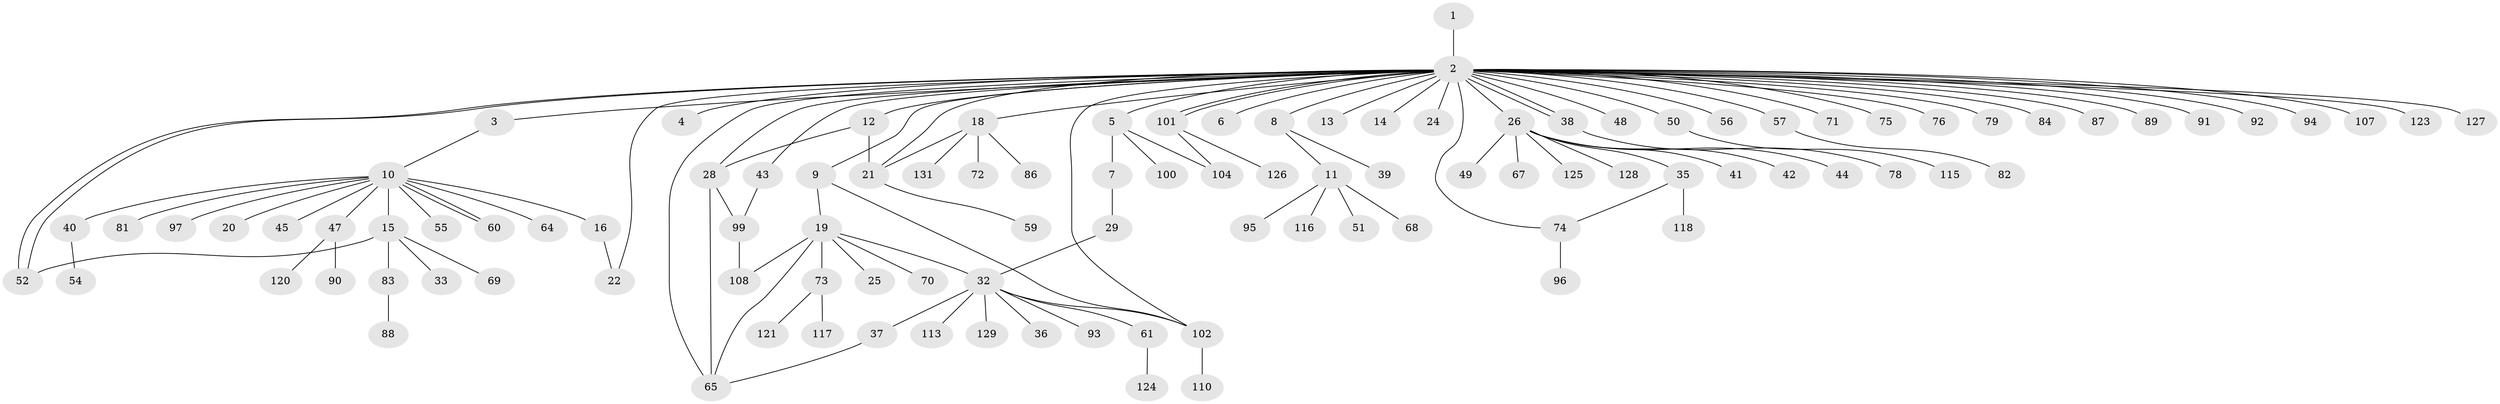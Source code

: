 // original degree distribution, {1: 0.6030534351145038, 44: 0.007633587786259542, 2: 0.15267175572519084, 5: 0.030534351145038167, 3: 0.10687022900763359, 14: 0.007633587786259542, 6: 0.007633587786259542, 4: 0.06870229007633588, 7: 0.007633587786259542, 10: 0.007633587786259542}
// Generated by graph-tools (version 1.1) at 2025/11/02/27/25 16:11:15]
// undirected, 105 vertices, 123 edges
graph export_dot {
graph [start="1"]
  node [color=gray90,style=filled];
  1;
  2 [super="+27"];
  3;
  4;
  5 [super="+111"];
  6;
  7 [super="+34"];
  8;
  9 [super="+31"];
  10 [super="+106"];
  11 [super="+63"];
  12 [super="+66"];
  13;
  14;
  15 [super="+77"];
  16 [super="+17"];
  18 [super="+23"];
  19 [super="+62"];
  20;
  21 [super="+58"];
  22;
  24;
  25;
  26 [super="+30"];
  28;
  29;
  32 [super="+114"];
  33;
  35;
  36;
  37 [super="+103"];
  38;
  39;
  40 [super="+46"];
  41;
  42;
  43;
  44 [super="+53"];
  45;
  47;
  48;
  49;
  50;
  51;
  52;
  54;
  55;
  56;
  57 [super="+112"];
  59;
  60;
  61;
  64;
  65 [super="+98"];
  67;
  68;
  69;
  70 [super="+130"];
  71;
  72 [super="+122"];
  73 [super="+85"];
  74 [super="+80"];
  75;
  76;
  78;
  79;
  81;
  82;
  83;
  84;
  86;
  87;
  88;
  89;
  90;
  91;
  92;
  93;
  94;
  95;
  96;
  97;
  99 [super="+105"];
  100;
  101 [super="+119"];
  102;
  104 [super="+109"];
  107;
  108;
  110;
  113;
  115;
  116;
  117;
  118;
  120;
  121;
  123;
  124;
  125;
  126;
  127;
  128;
  129;
  131;
  1 -- 2;
  2 -- 3;
  2 -- 4;
  2 -- 5;
  2 -- 6;
  2 -- 8;
  2 -- 9;
  2 -- 12;
  2 -- 13;
  2 -- 14;
  2 -- 18;
  2 -- 21;
  2 -- 22;
  2 -- 24;
  2 -- 26;
  2 -- 28;
  2 -- 38;
  2 -- 38;
  2 -- 43;
  2 -- 48;
  2 -- 50;
  2 -- 52;
  2 -- 52;
  2 -- 56;
  2 -- 57;
  2 -- 65;
  2 -- 71;
  2 -- 74;
  2 -- 75;
  2 -- 76;
  2 -- 79;
  2 -- 84;
  2 -- 87;
  2 -- 89;
  2 -- 91;
  2 -- 92;
  2 -- 94;
  2 -- 101;
  2 -- 101;
  2 -- 102;
  2 -- 107;
  2 -- 123;
  2 -- 127;
  3 -- 10;
  5 -- 7;
  5 -- 100;
  5 -- 104;
  7 -- 29;
  8 -- 11;
  8 -- 39;
  9 -- 19;
  9 -- 102;
  10 -- 15;
  10 -- 16;
  10 -- 20;
  10 -- 40;
  10 -- 45;
  10 -- 47;
  10 -- 55;
  10 -- 60;
  10 -- 60;
  10 -- 64;
  10 -- 81;
  10 -- 97;
  11 -- 51;
  11 -- 68;
  11 -- 95;
  11 -- 116;
  12 -- 28;
  12 -- 21;
  15 -- 33;
  15 -- 52;
  15 -- 69;
  15 -- 83;
  16 -- 22;
  18 -- 86;
  18 -- 72;
  18 -- 131;
  18 -- 21;
  19 -- 25;
  19 -- 73;
  19 -- 32;
  19 -- 65;
  19 -- 70;
  19 -- 108;
  21 -- 59;
  26 -- 35;
  26 -- 49;
  26 -- 67;
  26 -- 125;
  26 -- 128;
  26 -- 41;
  26 -- 42;
  26 -- 44;
  28 -- 65;
  28 -- 99;
  29 -- 32;
  32 -- 36;
  32 -- 37;
  32 -- 61;
  32 -- 93;
  32 -- 102;
  32 -- 113;
  32 -- 129;
  35 -- 74;
  35 -- 118;
  37 -- 65;
  38 -- 78;
  40 -- 54;
  43 -- 99;
  47 -- 90;
  47 -- 120;
  50 -- 115;
  57 -- 82;
  61 -- 124;
  73 -- 117;
  73 -- 121;
  74 -- 96;
  83 -- 88;
  99 -- 108;
  101 -- 104;
  101 -- 126;
  102 -- 110;
}
